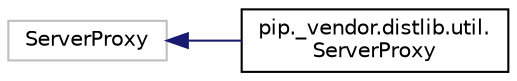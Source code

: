digraph "Graphical Class Hierarchy"
{
  edge [fontname="Helvetica",fontsize="10",labelfontname="Helvetica",labelfontsize="10"];
  node [fontname="Helvetica",fontsize="10",shape=record];
  rankdir="LR";
  Node79 [label="ServerProxy",height=0.2,width=0.4,color="grey75", fillcolor="white", style="filled"];
  Node79 -> Node0 [dir="back",color="midnightblue",fontsize="10",style="solid",fontname="Helvetica"];
  Node0 [label="pip._vendor.distlib.util.\lServerProxy",height=0.2,width=0.4,color="black", fillcolor="white", style="filled",URL="$classpip_1_1__vendor_1_1distlib_1_1util_1_1_server_proxy.html"];
}
